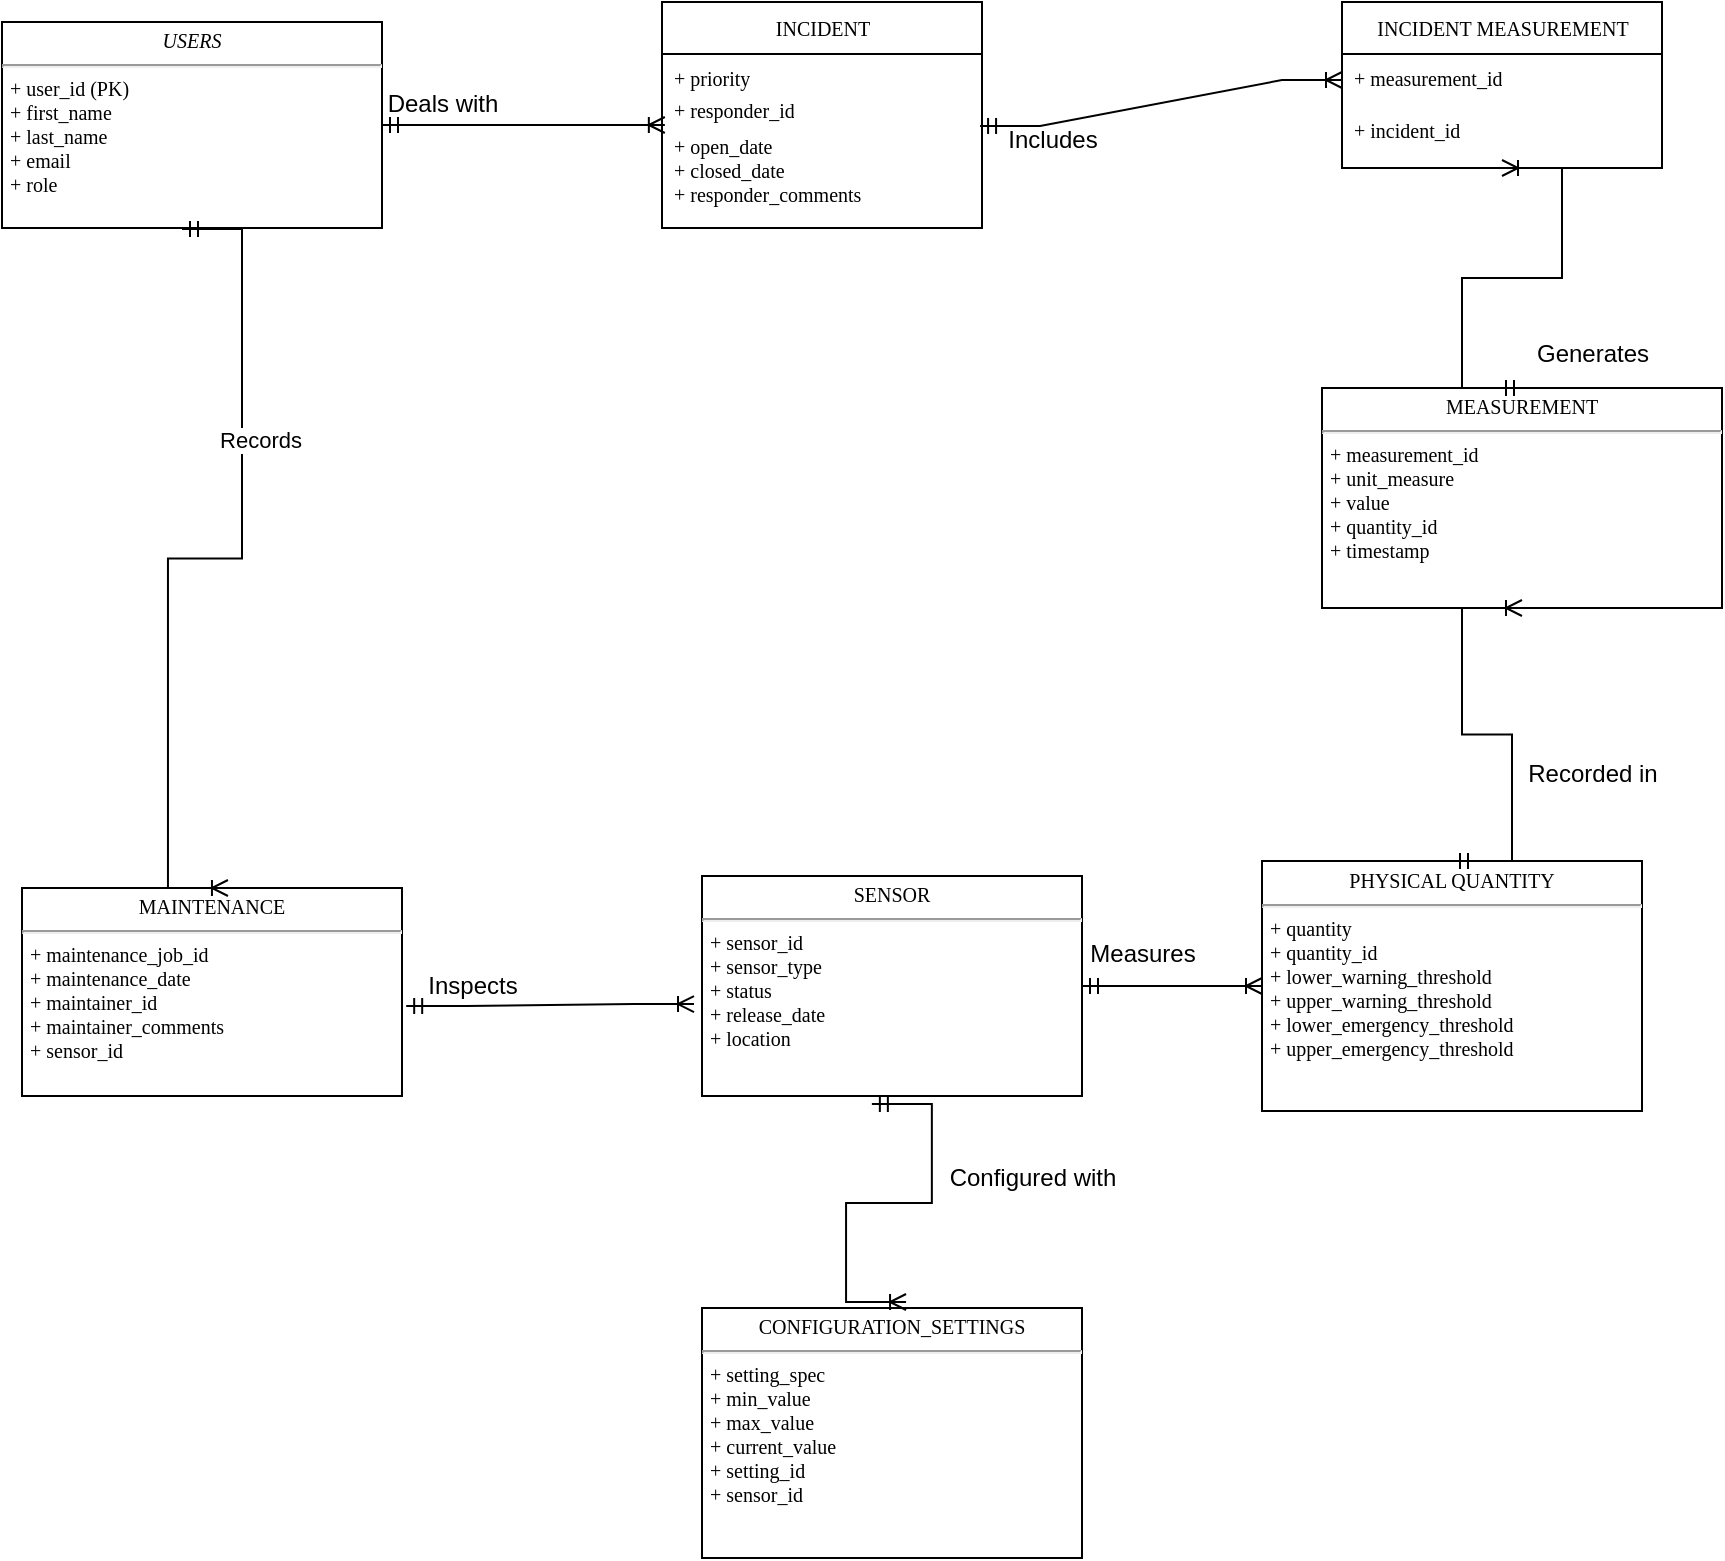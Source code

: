 <mxfile version="26.2.12">
  <diagram name="Page-1" id="c4acf3e9-155e-7222-9cf6-157b1a14988f">
    <mxGraphModel dx="1420" dy="906" grid="1" gridSize="10" guides="1" tooltips="1" connect="1" arrows="1" fold="1" page="1" pageScale="1" pageWidth="850" pageHeight="1100" background="none" math="0" shadow="0">
      <root>
        <mxCell id="0" />
        <mxCell id="1" parent="0" />
        <mxCell id="17acba5748e5396b-20" value="INCIDENT" style="swimlane;html=1;fontStyle=0;childLayout=stackLayout;horizontal=1;startSize=26;fillColor=none;horizontalStack=0;resizeParent=1;resizeLast=0;collapsible=1;marginBottom=0;swimlaneFillColor=#ffffff;rounded=0;shadow=0;comic=0;labelBackgroundColor=none;strokeWidth=1;fontFamily=Verdana;fontSize=10;align=center;" parent="1" vertex="1">
          <mxGeometry x="390" y="77" width="160" height="113" as="geometry" />
        </mxCell>
        <mxCell id="17acba5748e5396b-21" value="+ priority" style="text;html=1;strokeColor=none;fillColor=none;align=left;verticalAlign=top;spacingLeft=4;spacingRight=4;whiteSpace=wrap;overflow=hidden;rotatable=0;points=[[0,0.5],[1,0.5]];portConstraint=eastwest;fontFamily=Verdana;fontSize=10;" parent="17acba5748e5396b-20" vertex="1">
          <mxGeometry y="26" width="160" height="16" as="geometry" />
        </mxCell>
        <mxCell id="17acba5748e5396b-24" value="+ responder_id" style="text;html=1;strokeColor=none;fillColor=none;align=left;verticalAlign=top;spacingLeft=4;spacingRight=4;whiteSpace=wrap;overflow=hidden;rotatable=0;points=[[0,0.5],[1,0.5]];portConstraint=eastwest;fontFamily=Verdana;fontSize=10;" parent="17acba5748e5396b-20" vertex="1">
          <mxGeometry y="42" width="160" height="18" as="geometry" />
        </mxCell>
        <mxCell id="17acba5748e5396b-26" value="+ open_date&lt;div&gt;+ closed_date&lt;/div&gt;&lt;div&gt;+ responder_comments&lt;/div&gt;" style="text;html=1;strokeColor=none;fillColor=none;align=left;verticalAlign=top;spacingLeft=4;spacingRight=4;whiteSpace=wrap;overflow=hidden;rotatable=0;points=[[0,0.5],[1,0.5]];portConstraint=eastwest;fontFamily=Verdana;fontSize=10;" parent="17acba5748e5396b-20" vertex="1">
          <mxGeometry y="60" width="160" height="52" as="geometry" />
        </mxCell>
        <mxCell id="17acba5748e5396b-30" value="INCIDENT MEASUREMENT" style="swimlane;html=1;fontStyle=0;childLayout=stackLayout;horizontal=1;startSize=26;fillColor=none;horizontalStack=0;resizeParent=1;resizeLast=0;collapsible=1;marginBottom=0;swimlaneFillColor=#ffffff;rounded=0;shadow=0;comic=0;labelBackgroundColor=none;strokeWidth=1;fontFamily=Verdana;fontSize=10;align=center;" parent="1" vertex="1">
          <mxGeometry x="730" y="77" width="160" height="83" as="geometry" />
        </mxCell>
        <mxCell id="17acba5748e5396b-31" value="+ measurement_id" style="text;html=1;strokeColor=none;fillColor=none;align=left;verticalAlign=top;spacingLeft=4;spacingRight=4;whiteSpace=wrap;overflow=hidden;rotatable=0;points=[[0,0.5],[1,0.5]];portConstraint=eastwest;fontFamily=Verdana;fontSize=10;" parent="17acba5748e5396b-30" vertex="1">
          <mxGeometry y="26" width="160" height="26" as="geometry" />
        </mxCell>
        <mxCell id="17acba5748e5396b-32" value="+ incident_id&lt;div&gt;&lt;br&gt;&lt;/div&gt;" style="text;html=1;strokeColor=none;fillColor=none;align=left;verticalAlign=top;spacingLeft=4;spacingRight=4;whiteSpace=wrap;overflow=hidden;rotatable=0;points=[[0,0.5],[1,0.5]];portConstraint=eastwest;fontFamily=Verdana;fontSize=10;" parent="17acba5748e5396b-30" vertex="1">
          <mxGeometry y="52" width="160" height="26" as="geometry" />
        </mxCell>
        <mxCell id="5d2195bd80daf111-18" value="&lt;p style=&quot;margin:0px;margin-top:4px;text-align:center;&quot;&gt;&lt;i&gt;USERS&lt;/i&gt;&lt;/p&gt;&lt;hr&gt;&lt;p style=&quot;margin: 0px 0px 0px 4px;&quot;&gt;+ user_id (PK)&lt;/p&gt;&lt;p style=&quot;margin:0px;margin-left:4px;&quot;&gt;+ first_name&lt;br&gt;+ last_name&lt;/p&gt;&lt;p style=&quot;margin:0px;margin-left:4px;&quot;&gt;+ email&lt;/p&gt;&lt;p style=&quot;margin:0px;margin-left:4px;&quot;&gt;&lt;span style=&quot;background-color: transparent; color: light-dark(rgb(0, 0, 0), rgb(255, 255, 255));&quot;&gt;+ role&lt;/span&gt;&lt;/p&gt;" style="verticalAlign=top;align=left;overflow=fill;fontSize=10;fontFamily=Verdana;html=1;rounded=0;shadow=0;comic=0;labelBackgroundColor=none;strokeWidth=1" parent="1" vertex="1">
          <mxGeometry x="60" y="87" width="190" height="103" as="geometry" />
        </mxCell>
        <mxCell id="5d2195bd80daf111-19" value="&lt;p style=&quot;margin:0px;margin-top:4px;text-align:center;&quot;&gt;&lt;font&gt;MEASUREMENT&lt;/font&gt;&lt;/p&gt;&lt;hr&gt;&lt;p style=&quot;margin:0px;margin-left:4px;&quot;&gt;&lt;font&gt;+ measurement_id&lt;br&gt;+ unit_measure&lt;/font&gt;&lt;/p&gt;&lt;p style=&quot;margin:0px;margin-left:4px;&quot;&gt;&lt;font&gt;+ value&lt;br&gt;+ quantity_id&lt;/font&gt;&lt;/p&gt;&lt;p style=&quot;margin:0px;margin-left:4px;&quot;&gt;&lt;font&gt;+ timestamp&lt;/font&gt;&lt;/p&gt;" style="verticalAlign=top;align=left;overflow=fill;fontSize=10;fontFamily=Verdana;html=1;rounded=0;shadow=0;comic=0;labelBackgroundColor=none;strokeWidth=1" parent="1" vertex="1">
          <mxGeometry x="720" y="270" width="200" height="110" as="geometry" />
        </mxCell>
        <mxCell id="aM_U1BxxdEuNfUhN-RHl-1" value="&lt;p style=&quot;margin:0px;margin-top:4px;text-align:center;&quot;&gt;&lt;font&gt;&lt;span&gt;PHYSICAL QUANTITY&lt;/span&gt;&lt;/font&gt;&lt;/p&gt;&lt;hr&gt;&lt;p style=&quot;margin:0px;margin-left:4px;&quot;&gt;&lt;font&gt;+ quantity&amp;nbsp;&lt;br&gt;+ quantity_id&amp;nbsp;&lt;/font&gt;&lt;/p&gt;&lt;p style=&quot;margin:0px;margin-left:4px;&quot;&gt;&lt;span style=&quot;background-color: transparent; color: light-dark(rgb(0, 0, 0), rgb(255, 255, 255));&quot;&gt;+ lower_warning_threshold&lt;/span&gt;&lt;/p&gt;&lt;p style=&quot;margin:0px;margin-left:4px;&quot;&gt;&lt;font&gt;+ uppe&lt;/font&gt;&lt;span style=&quot;background-color: transparent; color: light-dark(rgb(0, 0, 0), rgb(255, 255, 255));&quot;&gt;r_warning_threshold&lt;/span&gt;&lt;/p&gt;&lt;p style=&quot;margin:0px;margin-left:4px;&quot;&gt;&lt;font&gt;+ lower_emergency_threshold&lt;/font&gt;&lt;/p&gt;&lt;p style=&quot;margin:0px;margin-left:4px;&quot;&gt;&lt;font&gt;+ upper_emergency_threshold&lt;/font&gt;&lt;/p&gt;" style="verticalAlign=top;align=left;overflow=fill;fontSize=10;fontFamily=Verdana;html=1;rounded=0;shadow=0;comic=0;labelBackgroundColor=none;strokeWidth=1" vertex="1" parent="1">
          <mxGeometry x="690" y="506.5" width="190" height="125" as="geometry" />
        </mxCell>
        <mxCell id="aM_U1BxxdEuNfUhN-RHl-2" value="&lt;p style=&quot;margin:0px;margin-top:4px;text-align:center;&quot;&gt;&lt;font&gt;&lt;span&gt;SENSOR&lt;/span&gt;&lt;/font&gt;&lt;/p&gt;&lt;hr&gt;&lt;p style=&quot;margin:0px;margin-left:4px;&quot;&gt;&lt;font&gt;&lt;span&gt;+ sensor_id&amp;nbsp;&lt;/span&gt;&lt;/font&gt;&lt;/p&gt;&lt;p style=&quot;margin:0px;margin-left:4px;&quot;&gt;&lt;font&gt;&lt;span&gt;+ sensor_type&amp;nbsp;&lt;/span&gt;&lt;/font&gt;&lt;/p&gt;&lt;p style=&quot;margin:0px;margin-left:4px;&quot;&gt;&lt;font&gt;&lt;span&gt;+ status&lt;/span&gt;&lt;/font&gt;&lt;/p&gt;&lt;p style=&quot;margin:0px;margin-left:4px;&quot;&gt;&lt;font&gt;&lt;span&gt;+ release_date&lt;/span&gt;&lt;/font&gt;&lt;/p&gt;&lt;p style=&quot;margin:0px;margin-left:4px;&quot;&gt;&lt;font&gt;&lt;span&gt;+ location&lt;/span&gt;&lt;/font&gt;&lt;/p&gt;" style="verticalAlign=top;align=left;overflow=fill;fontSize=10;fontFamily=Verdana;html=1;rounded=0;shadow=0;comic=0;labelBackgroundColor=none;strokeWidth=1" vertex="1" parent="1">
          <mxGeometry x="410" y="514" width="190" height="110" as="geometry" />
        </mxCell>
        <mxCell id="aM_U1BxxdEuNfUhN-RHl-3" value="&lt;p style=&quot;margin:0px;margin-top:4px;text-align:center;&quot;&gt;&lt;font&gt;&lt;span&gt;CONFIGURATION_SETTINGS&lt;/span&gt;&lt;/font&gt;&lt;/p&gt;&lt;hr&gt;&lt;p style=&quot;margin:0px;margin-left:4px;&quot;&gt;&lt;font&gt;+ setting_spec&lt;br&gt;&lt;/font&gt;&lt;/p&gt;&lt;p style=&quot;margin:0px;margin-left:4px;&quot;&gt;&lt;font&gt;+ min_value&lt;/font&gt;&lt;/p&gt;&lt;p style=&quot;margin:0px;margin-left:4px;&quot;&gt;&lt;font&gt;+ max_value&lt;/font&gt;&lt;/p&gt;&lt;p style=&quot;margin:0px;margin-left:4px;&quot;&gt;&lt;font&gt;+ current_value&lt;/font&gt;&lt;/p&gt;&lt;p style=&quot;margin:0px;margin-left:4px;&quot;&gt;&lt;font&gt;+ setting_id&lt;/font&gt;&lt;/p&gt;&lt;p style=&quot;margin:0px;margin-left:4px;&quot;&gt;&lt;font&gt;+ sensor_id&lt;/font&gt;&lt;/p&gt;" style="verticalAlign=top;align=left;overflow=fill;fontSize=10;fontFamily=Verdana;html=1;rounded=0;shadow=0;comic=0;labelBackgroundColor=none;strokeWidth=1" vertex="1" parent="1">
          <mxGeometry x="410" y="730" width="190" height="125" as="geometry" />
        </mxCell>
        <mxCell id="aM_U1BxxdEuNfUhN-RHl-4" value="&lt;p style=&quot;margin:0px;margin-top:4px;text-align:center;&quot;&gt;&lt;font&gt;&lt;span&gt;MAINTENANCE&lt;/span&gt;&lt;/font&gt;&lt;/p&gt;&lt;hr&gt;&lt;p style=&quot;margin:0px;margin-left:4px;&quot;&gt;&lt;font&gt;&lt;span&gt;+ maintenance_job_id&lt;/span&gt;&lt;/font&gt;&lt;/p&gt;&lt;p style=&quot;margin:0px;margin-left:4px;&quot;&gt;&lt;font&gt;&lt;span&gt;+ maintenance_date&lt;/span&gt;&lt;/font&gt;&lt;/p&gt;&lt;p style=&quot;margin:0px;margin-left:4px;&quot;&gt;&lt;font&gt;&lt;span&gt;+ maintainer_id&lt;/span&gt;&lt;/font&gt;&lt;/p&gt;&lt;p style=&quot;margin:0px;margin-left:4px;&quot;&gt;&lt;font&gt;&lt;span&gt;+ maintainer_comments&lt;/span&gt;&lt;/font&gt;&lt;/p&gt;&lt;p style=&quot;margin:0px;margin-left:4px;&quot;&gt;&lt;font&gt;&lt;span&gt;+ sensor_id&lt;/span&gt;&lt;/font&gt;&lt;/p&gt;" style="verticalAlign=top;align=left;overflow=fill;fontSize=10;fontFamily=Verdana;html=1;rounded=0;shadow=0;comic=0;labelBackgroundColor=none;strokeWidth=1" vertex="1" parent="1">
          <mxGeometry x="70" y="520" width="190" height="104" as="geometry" />
        </mxCell>
        <mxCell id="aM_U1BxxdEuNfUhN-RHl-7" value="" style="edgeStyle=entityRelationEdgeStyle;fontSize=12;html=1;endArrow=ERoneToMany;startArrow=ERmandOne;rounded=0;" edge="1" parent="1" source="5d2195bd80daf111-18">
          <mxGeometry width="100" height="100" relative="1" as="geometry">
            <mxPoint x="250" y="238.5" as="sourcePoint" />
            <mxPoint x="391.421" y="138.5" as="targetPoint" />
          </mxGeometry>
        </mxCell>
        <mxCell id="aM_U1BxxdEuNfUhN-RHl-8" value="Deals with" style="text;html=1;align=center;verticalAlign=middle;resizable=0;points=[];autosize=1;strokeColor=none;fillColor=none;" vertex="1" parent="1">
          <mxGeometry x="240" y="113" width="80" height="30" as="geometry" />
        </mxCell>
        <mxCell id="aM_U1BxxdEuNfUhN-RHl-13" value="" style="edgeStyle=entityRelationEdgeStyle;fontSize=12;html=1;endArrow=ERoneToMany;startArrow=ERmandOne;rounded=0;exitDx=0;exitDy=0;entryDx=0;entryDy=0;entryPerimeter=0;entryX=0.542;entryY=0;" edge="1" parent="1" target="aM_U1BxxdEuNfUhN-RHl-4">
          <mxGeometry width="100" height="100" relative="1" as="geometry">
            <mxPoint x="150" y="190.5" as="sourcePoint" />
            <mxPoint x="170" y="444" as="targetPoint" />
            <Array as="points">
              <mxPoint x="80" y="352" />
              <mxPoint x="50" y="282" />
              <mxPoint x="60" y="312" />
              <mxPoint x="55" y="352" />
              <mxPoint x="160" y="500" />
            </Array>
          </mxGeometry>
        </mxCell>
        <mxCell id="aM_U1BxxdEuNfUhN-RHl-15" value="R&lt;span style=&quot;background-color: light-dark(#ffffff, var(--ge-dark-color, #121212)); color: light-dark(rgb(0, 0, 0), rgb(255, 255, 255));&quot;&gt;ecords&lt;/span&gt;" style="edgeLabel;html=1;align=center;verticalAlign=middle;resizable=0;points=[];" vertex="1" connectable="0" parent="aM_U1BxxdEuNfUhN-RHl-13">
          <mxGeometry x="0.066" y="-2" relative="1" as="geometry">
            <mxPoint x="41" y="-58" as="offset" />
          </mxGeometry>
        </mxCell>
        <mxCell id="aM_U1BxxdEuNfUhN-RHl-16" value="" style="edgeStyle=entityRelationEdgeStyle;fontSize=12;html=1;endArrow=ERoneToMany;startArrow=ERmandOne;rounded=0;entryX=-0.021;entryY=0.582;entryDx=0;entryDy=0;exitX=1.011;exitY=0.567;exitDx=0;exitDy=0;exitPerimeter=0;entryPerimeter=0;" edge="1" parent="1" source="aM_U1BxxdEuNfUhN-RHl-4" target="aM_U1BxxdEuNfUhN-RHl-2">
          <mxGeometry width="100" height="100" relative="1" as="geometry">
            <mxPoint x="412.09" y="473.968" as="sourcePoint" />
            <mxPoint x="312.09" y="573.968" as="targetPoint" />
          </mxGeometry>
        </mxCell>
        <mxCell id="aM_U1BxxdEuNfUhN-RHl-17" value="I&lt;span style=&quot;background-color: transparent; color: light-dark(rgb(0, 0, 0), rgb(255, 255, 255));&quot;&gt;nspects&lt;/span&gt;" style="text;html=1;align=center;verticalAlign=middle;resizable=0;points=[];autosize=1;strokeColor=none;fillColor=none;rotation=0;" vertex="1" parent="1">
          <mxGeometry x="260" y="554" width="70" height="30" as="geometry" />
        </mxCell>
        <mxCell id="aM_U1BxxdEuNfUhN-RHl-18" value="" style="edgeStyle=entityRelationEdgeStyle;fontSize=12;html=1;endArrow=ERoneToMany;startArrow=ERmandOne;rounded=0;exitX=0.447;exitY=1.036;exitDx=0;exitDy=0;exitPerimeter=0;entryX=0.537;entryY=-0.024;entryDx=0;entryDy=0;entryPerimeter=0;" edge="1" parent="1" source="aM_U1BxxdEuNfUhN-RHl-2" target="aM_U1BxxdEuNfUhN-RHl-3">
          <mxGeometry width="100" height="100" relative="1" as="geometry">
            <mxPoint x="250" y="860" as="sourcePoint" />
            <mxPoint x="350" y="760" as="targetPoint" />
            <Array as="points">
              <mxPoint x="500" y="730" />
            </Array>
          </mxGeometry>
        </mxCell>
        <mxCell id="aM_U1BxxdEuNfUhN-RHl-19" value="Configured with" style="text;html=1;align=center;verticalAlign=middle;resizable=0;points=[];autosize=1;strokeColor=none;fillColor=none;rotation=0;" vertex="1" parent="1">
          <mxGeometry x="520" y="650" width="110" height="30" as="geometry" />
        </mxCell>
        <mxCell id="aM_U1BxxdEuNfUhN-RHl-20" value="" style="edgeStyle=entityRelationEdgeStyle;fontSize=12;html=1;endArrow=ERoneToMany;startArrow=ERmandOne;rounded=0;" edge="1" parent="1" source="aM_U1BxxdEuNfUhN-RHl-2" target="aM_U1BxxdEuNfUhN-RHl-1">
          <mxGeometry width="100" height="100" relative="1" as="geometry">
            <mxPoint x="380" y="420" as="sourcePoint" />
            <mxPoint x="480" y="320" as="targetPoint" />
          </mxGeometry>
        </mxCell>
        <mxCell id="aM_U1BxxdEuNfUhN-RHl-21" value="Measures&lt;div&gt;&lt;br&gt;&lt;/div&gt;" style="text;html=1;align=center;verticalAlign=middle;resizable=0;points=[];autosize=1;strokeColor=none;fillColor=none;" vertex="1" parent="1">
          <mxGeometry x="590" y="540" width="80" height="40" as="geometry" />
        </mxCell>
        <mxCell id="aM_U1BxxdEuNfUhN-RHl-22" value="" style="edgeStyle=entityRelationEdgeStyle;fontSize=12;html=1;endArrow=ERoneToMany;startArrow=ERmandOne;rounded=0;entryX=0.5;entryY=1;entryDx=0;entryDy=0;exitX=0.5;exitY=0;exitDx=0;exitDy=0;" edge="1" parent="1" source="aM_U1BxxdEuNfUhN-RHl-1" target="5d2195bd80daf111-19">
          <mxGeometry width="100" height="100" relative="1" as="geometry">
            <mxPoint x="360" y="470" as="sourcePoint" />
            <mxPoint x="460" y="370" as="targetPoint" />
          </mxGeometry>
        </mxCell>
        <mxCell id="aM_U1BxxdEuNfUhN-RHl-23" value="Recorded in&lt;div&gt;&lt;br&gt;&lt;/div&gt;" style="text;html=1;align=center;verticalAlign=middle;resizable=0;points=[];autosize=1;strokeColor=none;fillColor=none;" vertex="1" parent="1">
          <mxGeometry x="810" y="450" width="90" height="40" as="geometry" />
        </mxCell>
        <mxCell id="aM_U1BxxdEuNfUhN-RHl-26" value="" style="edgeStyle=entityRelationEdgeStyle;fontSize=12;html=1;endArrow=ERoneToMany;startArrow=ERmandOne;rounded=0;entryX=0;entryY=0.5;entryDx=0;entryDy=0;exitX=0.994;exitY=0.038;exitDx=0;exitDy=0;exitPerimeter=0;" edge="1" parent="1" source="17acba5748e5396b-26" target="17acba5748e5396b-31">
          <mxGeometry width="100" height="100" relative="1" as="geometry">
            <mxPoint x="550" y="410" as="sourcePoint" />
            <mxPoint x="650" y="310" as="targetPoint" />
          </mxGeometry>
        </mxCell>
        <mxCell id="aM_U1BxxdEuNfUhN-RHl-27" value="Includes&lt;div&gt;&lt;br&gt;&lt;/div&gt;" style="text;html=1;align=center;verticalAlign=middle;resizable=0;points=[];autosize=1;strokeColor=none;fillColor=none;" vertex="1" parent="1">
          <mxGeometry x="550" y="133" width="70" height="40" as="geometry" />
        </mxCell>
        <mxCell id="aM_U1BxxdEuNfUhN-RHl-28" value="" style="edgeStyle=entityRelationEdgeStyle;fontSize=12;html=1;endArrow=ERoneToMany;startArrow=ERmandOne;rounded=0;exitX=0.5;exitY=0;exitDx=0;exitDy=0;entryX=0.5;entryY=1;entryDx=0;entryDy=0;" edge="1" parent="1" source="5d2195bd80daf111-19" target="17acba5748e5396b-30">
          <mxGeometry width="100" height="100" relative="1" as="geometry">
            <mxPoint x="380" y="420" as="sourcePoint" />
            <mxPoint x="480" y="320" as="targetPoint" />
          </mxGeometry>
        </mxCell>
        <mxCell id="aM_U1BxxdEuNfUhN-RHl-29" value="Generates&lt;div&gt;&lt;br&gt;&lt;/div&gt;" style="text;html=1;align=center;verticalAlign=middle;resizable=0;points=[];autosize=1;strokeColor=none;fillColor=none;" vertex="1" parent="1">
          <mxGeometry x="815" y="240" width="80" height="40" as="geometry" />
        </mxCell>
      </root>
    </mxGraphModel>
  </diagram>
</mxfile>
